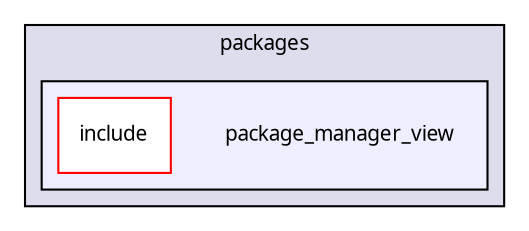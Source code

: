 digraph "packages/core/packages/package_manager/packages/package_manager_view/" {
  compound=true
  node [ fontsize="10", fontname="FreeSans.ttf"];
  edge [ labelfontsize="10", labelfontname="FreeSans.ttf"];
  subgraph clusterdir_3acfd387709da25bb401b5f7c5093c8f {
    graph [ bgcolor="#ddddee", pencolor="black", label="packages" fontname="FreeSans.ttf", fontsize="10", URL="dir_3acfd387709da25bb401b5f7c5093c8f.html"]
  subgraph clusterdir_e004cbc6b08a86e618431662c85a9527 {
    graph [ bgcolor="#eeeeff", pencolor="black", label="" URL="dir_e004cbc6b08a86e618431662c85a9527.html"];
    dir_e004cbc6b08a86e618431662c85a9527 [shape=plaintext label="package_manager_view"];
    dir_9a5f22877923bae39197a87179e27aa9 [shape=box label="include" color="red" fillcolor="white" style="filled" URL="dir_9a5f22877923bae39197a87179e27aa9.html"];
  }
  }
}

